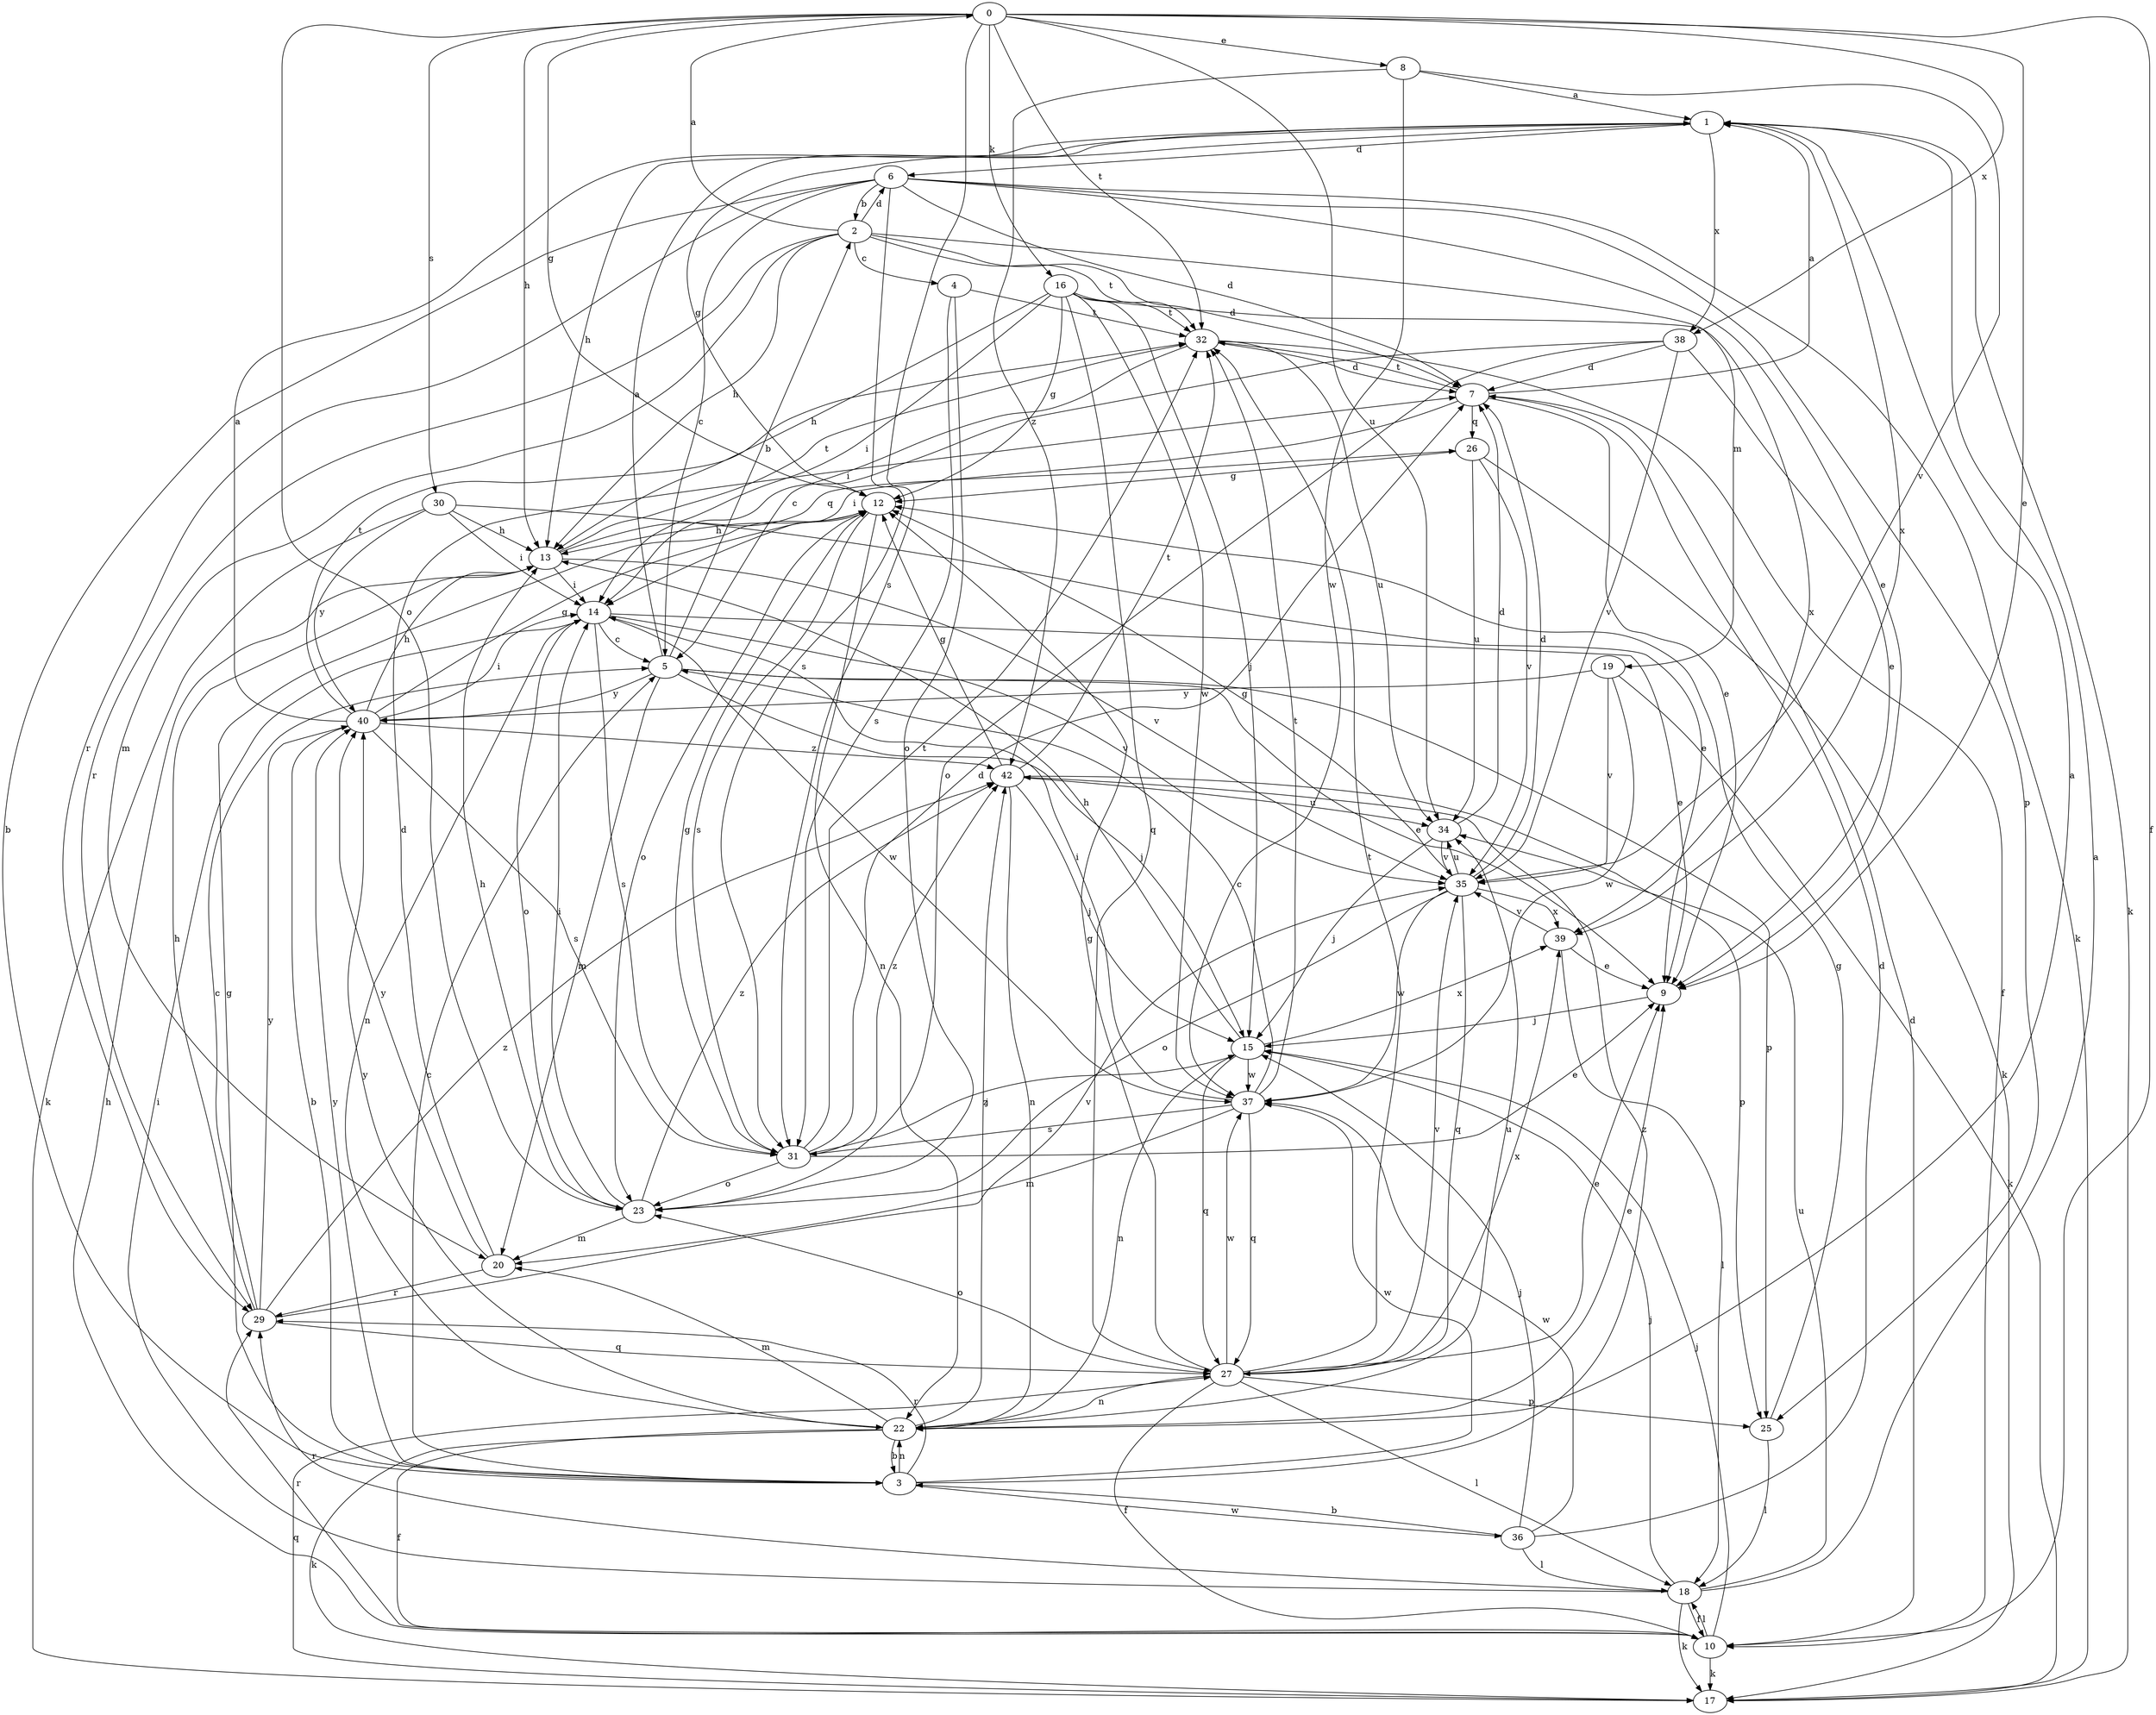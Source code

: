 strict digraph  {
0;
1;
2;
3;
4;
5;
6;
7;
8;
9;
10;
12;
13;
14;
15;
16;
17;
18;
19;
20;
22;
23;
25;
26;
27;
29;
30;
31;
32;
34;
35;
36;
37;
38;
39;
40;
42;
0 -> 8  [label=e];
0 -> 9  [label=e];
0 -> 10  [label=f];
0 -> 12  [label=g];
0 -> 13  [label=h];
0 -> 16  [label=k];
0 -> 23  [label=o];
0 -> 30  [label=s];
0 -> 31  [label=s];
0 -> 32  [label=t];
0 -> 34  [label=u];
0 -> 38  [label=x];
1 -> 6  [label=d];
1 -> 12  [label=g];
1 -> 13  [label=h];
1 -> 17  [label=k];
1 -> 38  [label=x];
1 -> 39  [label=x];
2 -> 0  [label=a];
2 -> 4  [label=c];
2 -> 6  [label=d];
2 -> 7  [label=d];
2 -> 13  [label=h];
2 -> 19  [label=m];
2 -> 20  [label=m];
2 -> 29  [label=r];
2 -> 32  [label=t];
3 -> 5  [label=c];
3 -> 12  [label=g];
3 -> 22  [label=n];
3 -> 29  [label=r];
3 -> 36  [label=w];
3 -> 37  [label=w];
3 -> 40  [label=y];
3 -> 42  [label=z];
4 -> 23  [label=o];
4 -> 31  [label=s];
4 -> 32  [label=t];
5 -> 1  [label=a];
5 -> 2  [label=b];
5 -> 9  [label=e];
5 -> 15  [label=j];
5 -> 20  [label=m];
5 -> 25  [label=p];
5 -> 40  [label=y];
6 -> 2  [label=b];
6 -> 3  [label=b];
6 -> 5  [label=c];
6 -> 7  [label=d];
6 -> 9  [label=e];
6 -> 17  [label=k];
6 -> 25  [label=p];
6 -> 29  [label=r];
6 -> 31  [label=s];
7 -> 1  [label=a];
7 -> 9  [label=e];
7 -> 14  [label=i];
7 -> 26  [label=q];
7 -> 32  [label=t];
8 -> 1  [label=a];
8 -> 35  [label=v];
8 -> 37  [label=w];
8 -> 42  [label=z];
9 -> 15  [label=j];
10 -> 7  [label=d];
10 -> 13  [label=h];
10 -> 15  [label=j];
10 -> 17  [label=k];
10 -> 18  [label=l];
10 -> 29  [label=r];
12 -> 13  [label=h];
12 -> 22  [label=n];
12 -> 23  [label=o];
12 -> 31  [label=s];
13 -> 14  [label=i];
13 -> 26  [label=q];
13 -> 32  [label=t];
13 -> 35  [label=v];
14 -> 5  [label=c];
14 -> 9  [label=e];
14 -> 22  [label=n];
14 -> 23  [label=o];
14 -> 31  [label=s];
14 -> 35  [label=v];
14 -> 37  [label=w];
15 -> 13  [label=h];
15 -> 22  [label=n];
15 -> 27  [label=q];
15 -> 37  [label=w];
15 -> 39  [label=x];
16 -> 12  [label=g];
16 -> 13  [label=h];
16 -> 14  [label=i];
16 -> 15  [label=j];
16 -> 27  [label=q];
16 -> 32  [label=t];
16 -> 37  [label=w];
16 -> 39  [label=x];
17 -> 27  [label=q];
18 -> 1  [label=a];
18 -> 10  [label=f];
18 -> 14  [label=i];
18 -> 15  [label=j];
18 -> 17  [label=k];
18 -> 29  [label=r];
18 -> 34  [label=u];
19 -> 17  [label=k];
19 -> 35  [label=v];
19 -> 37  [label=w];
19 -> 40  [label=y];
20 -> 7  [label=d];
20 -> 29  [label=r];
20 -> 40  [label=y];
22 -> 1  [label=a];
22 -> 3  [label=b];
22 -> 9  [label=e];
22 -> 10  [label=f];
22 -> 17  [label=k];
22 -> 20  [label=m];
22 -> 34  [label=u];
22 -> 40  [label=y];
22 -> 42  [label=z];
23 -> 13  [label=h];
23 -> 14  [label=i];
23 -> 20  [label=m];
23 -> 42  [label=z];
25 -> 12  [label=g];
25 -> 18  [label=l];
26 -> 12  [label=g];
26 -> 17  [label=k];
26 -> 34  [label=u];
26 -> 35  [label=v];
27 -> 9  [label=e];
27 -> 10  [label=f];
27 -> 12  [label=g];
27 -> 18  [label=l];
27 -> 22  [label=n];
27 -> 23  [label=o];
27 -> 25  [label=p];
27 -> 32  [label=t];
27 -> 35  [label=v];
27 -> 37  [label=w];
27 -> 39  [label=x];
29 -> 5  [label=c];
29 -> 13  [label=h];
29 -> 27  [label=q];
29 -> 35  [label=v];
29 -> 40  [label=y];
29 -> 42  [label=z];
30 -> 9  [label=e];
30 -> 13  [label=h];
30 -> 14  [label=i];
30 -> 17  [label=k];
30 -> 40  [label=y];
31 -> 7  [label=d];
31 -> 9  [label=e];
31 -> 12  [label=g];
31 -> 15  [label=j];
31 -> 23  [label=o];
31 -> 32  [label=t];
31 -> 42  [label=z];
32 -> 7  [label=d];
32 -> 10  [label=f];
32 -> 14  [label=i];
32 -> 34  [label=u];
34 -> 7  [label=d];
34 -> 15  [label=j];
34 -> 35  [label=v];
35 -> 7  [label=d];
35 -> 12  [label=g];
35 -> 23  [label=o];
35 -> 27  [label=q];
35 -> 34  [label=u];
35 -> 37  [label=w];
35 -> 39  [label=x];
36 -> 3  [label=b];
36 -> 7  [label=d];
36 -> 15  [label=j];
36 -> 18  [label=l];
36 -> 37  [label=w];
37 -> 5  [label=c];
37 -> 14  [label=i];
37 -> 20  [label=m];
37 -> 27  [label=q];
37 -> 31  [label=s];
37 -> 32  [label=t];
38 -> 5  [label=c];
38 -> 7  [label=d];
38 -> 9  [label=e];
38 -> 23  [label=o];
38 -> 35  [label=v];
39 -> 9  [label=e];
39 -> 18  [label=l];
39 -> 35  [label=v];
40 -> 1  [label=a];
40 -> 3  [label=b];
40 -> 12  [label=g];
40 -> 13  [label=h];
40 -> 14  [label=i];
40 -> 31  [label=s];
40 -> 32  [label=t];
40 -> 42  [label=z];
42 -> 12  [label=g];
42 -> 15  [label=j];
42 -> 22  [label=n];
42 -> 25  [label=p];
42 -> 32  [label=t];
42 -> 34  [label=u];
}
